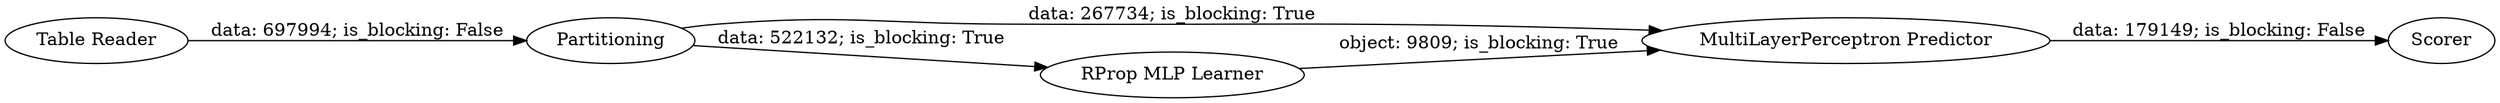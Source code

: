 digraph {
	"-1365656164280442521_739" [label="Table Reader"]
	"-1365656164280442521_745" [label=Scorer]
	"-1365656164280442521_744" [label=Partitioning]
	"-1365656164280442521_743" [label="MultiLayerPerceptron Predictor"]
	"-1365656164280442521_742" [label="RProp MLP Learner"]
	"-1365656164280442521_739" -> "-1365656164280442521_744" [label="data: 697994; is_blocking: False"]
	"-1365656164280442521_742" -> "-1365656164280442521_743" [label="object: 9809; is_blocking: True"]
	"-1365656164280442521_743" -> "-1365656164280442521_745" [label="data: 179149; is_blocking: False"]
	"-1365656164280442521_744" -> "-1365656164280442521_742" [label="data: 522132; is_blocking: True"]
	"-1365656164280442521_744" -> "-1365656164280442521_743" [label="data: 267734; is_blocking: True"]
	rankdir=LR
}
